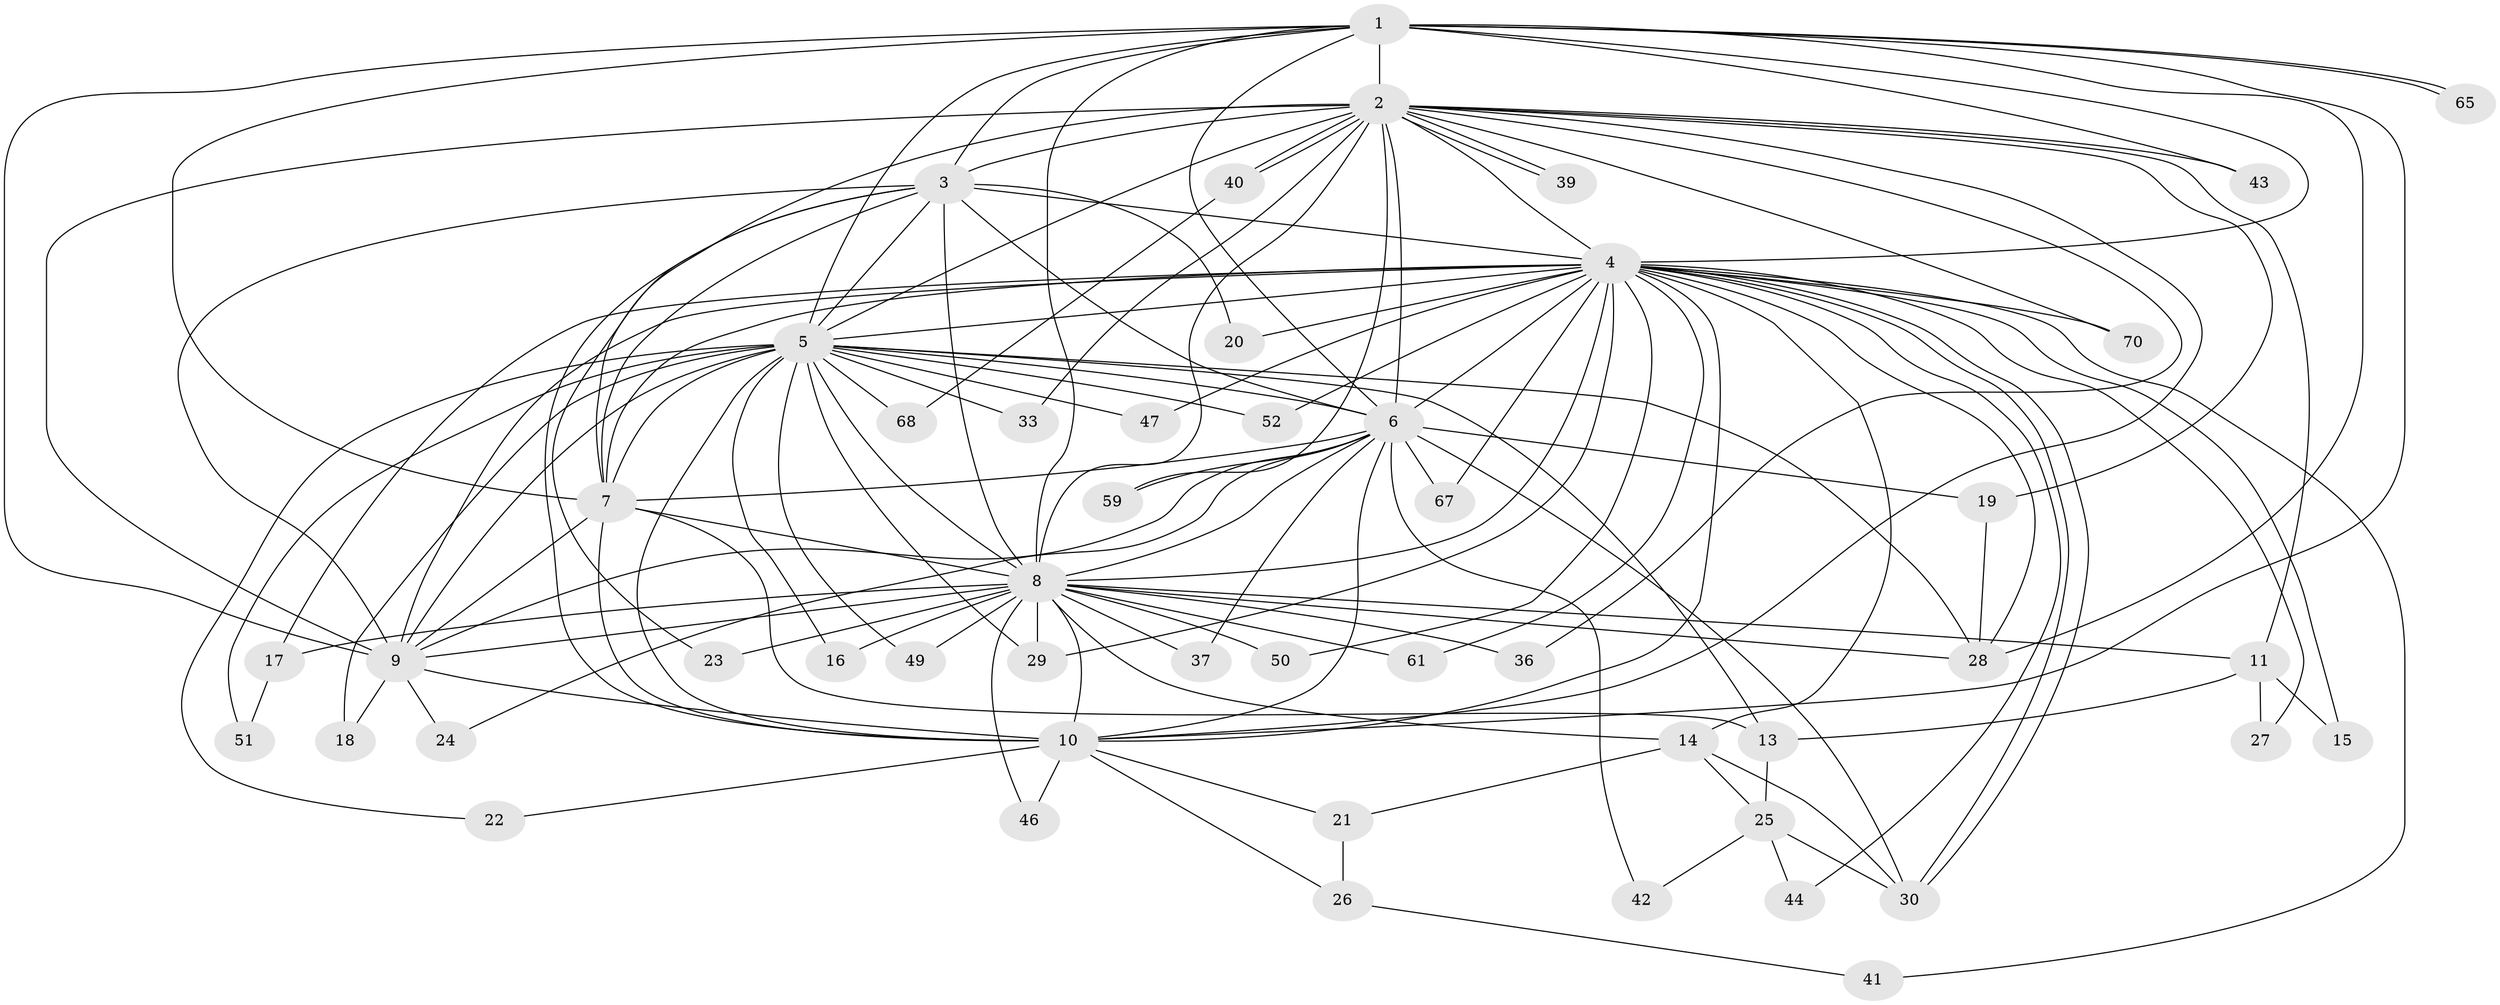 // original degree distribution, {13: 0.027777777777777776, 22: 0.013888888888888888, 16: 0.013888888888888888, 29: 0.013888888888888888, 23: 0.013888888888888888, 17: 0.013888888888888888, 21: 0.013888888888888888, 11: 0.013888888888888888, 14: 0.013888888888888888, 5: 0.08333333333333333, 7: 0.013888888888888888, 4: 0.027777777777777776, 2: 0.625, 3: 0.1111111111111111}
// Generated by graph-tools (version 1.1) at 2025/17/03/04/25 18:17:48]
// undirected, 50 vertices, 133 edges
graph export_dot {
graph [start="1"]
  node [color=gray90,style=filled];
  1;
  2;
  3 [super="+58+69+32"];
  4 [super="+38"];
  5 [super="+45+56"];
  6;
  7;
  8 [super="+12"];
  9;
  10;
  11;
  13 [super="+48"];
  14;
  15;
  16;
  17;
  18;
  19;
  20;
  21;
  22;
  23;
  24;
  25;
  26;
  27;
  28 [super="+66+57+31"];
  29 [super="+35"];
  30 [super="+54+55+63"];
  33;
  36;
  37;
  39;
  40;
  41;
  42;
  43;
  44;
  46;
  47;
  49;
  50;
  51;
  52;
  59;
  61;
  65;
  67;
  68;
  70;
  1 -- 2;
  1 -- 3;
  1 -- 4;
  1 -- 5;
  1 -- 6;
  1 -- 7;
  1 -- 8;
  1 -- 9;
  1 -- 10;
  1 -- 43;
  1 -- 65;
  1 -- 65;
  1 -- 28;
  2 -- 3 [weight=2];
  2 -- 4;
  2 -- 5;
  2 -- 6;
  2 -- 7;
  2 -- 8 [weight=2];
  2 -- 9;
  2 -- 10;
  2 -- 11;
  2 -- 19;
  2 -- 33;
  2 -- 36;
  2 -- 39;
  2 -- 39;
  2 -- 40;
  2 -- 40;
  2 -- 43;
  2 -- 59;
  2 -- 70;
  3 -- 4;
  3 -- 5;
  3 -- 6 [weight=2];
  3 -- 7;
  3 -- 8 [weight=3];
  3 -- 9;
  3 -- 10 [weight=2];
  3 -- 20 [weight=2];
  3 -- 23;
  4 -- 5;
  4 -- 6;
  4 -- 7 [weight=2];
  4 -- 8 [weight=2];
  4 -- 9;
  4 -- 10;
  4 -- 14;
  4 -- 15;
  4 -- 17;
  4 -- 20;
  4 -- 27;
  4 -- 28;
  4 -- 29;
  4 -- 30;
  4 -- 30;
  4 -- 41;
  4 -- 44;
  4 -- 47;
  4 -- 50;
  4 -- 52;
  4 -- 61;
  4 -- 67;
  4 -- 70;
  5 -- 6;
  5 -- 7 [weight=3];
  5 -- 8;
  5 -- 9;
  5 -- 10;
  5 -- 13;
  5 -- 16;
  5 -- 18;
  5 -- 22;
  5 -- 29;
  5 -- 33;
  5 -- 47;
  5 -- 49;
  5 -- 51;
  5 -- 52;
  5 -- 68;
  5 -- 28;
  6 -- 7;
  6 -- 8;
  6 -- 9;
  6 -- 10;
  6 -- 19;
  6 -- 24;
  6 -- 37;
  6 -- 42;
  6 -- 59;
  6 -- 67;
  6 -- 30;
  7 -- 8;
  7 -- 9;
  7 -- 10;
  7 -- 13;
  8 -- 9;
  8 -- 10;
  8 -- 11;
  8 -- 14;
  8 -- 16;
  8 -- 17;
  8 -- 23;
  8 -- 28;
  8 -- 37;
  8 -- 49;
  8 -- 61;
  8 -- 29 [weight=2];
  8 -- 36;
  8 -- 46;
  8 -- 50;
  9 -- 10;
  9 -- 18;
  9 -- 24;
  10 -- 21;
  10 -- 22;
  10 -- 26;
  10 -- 46;
  11 -- 13;
  11 -- 15;
  11 -- 27;
  13 -- 25;
  14 -- 21;
  14 -- 25;
  14 -- 30;
  17 -- 51;
  19 -- 28;
  21 -- 26;
  25 -- 42;
  25 -- 44;
  25 -- 30;
  26 -- 41;
  40 -- 68;
}
